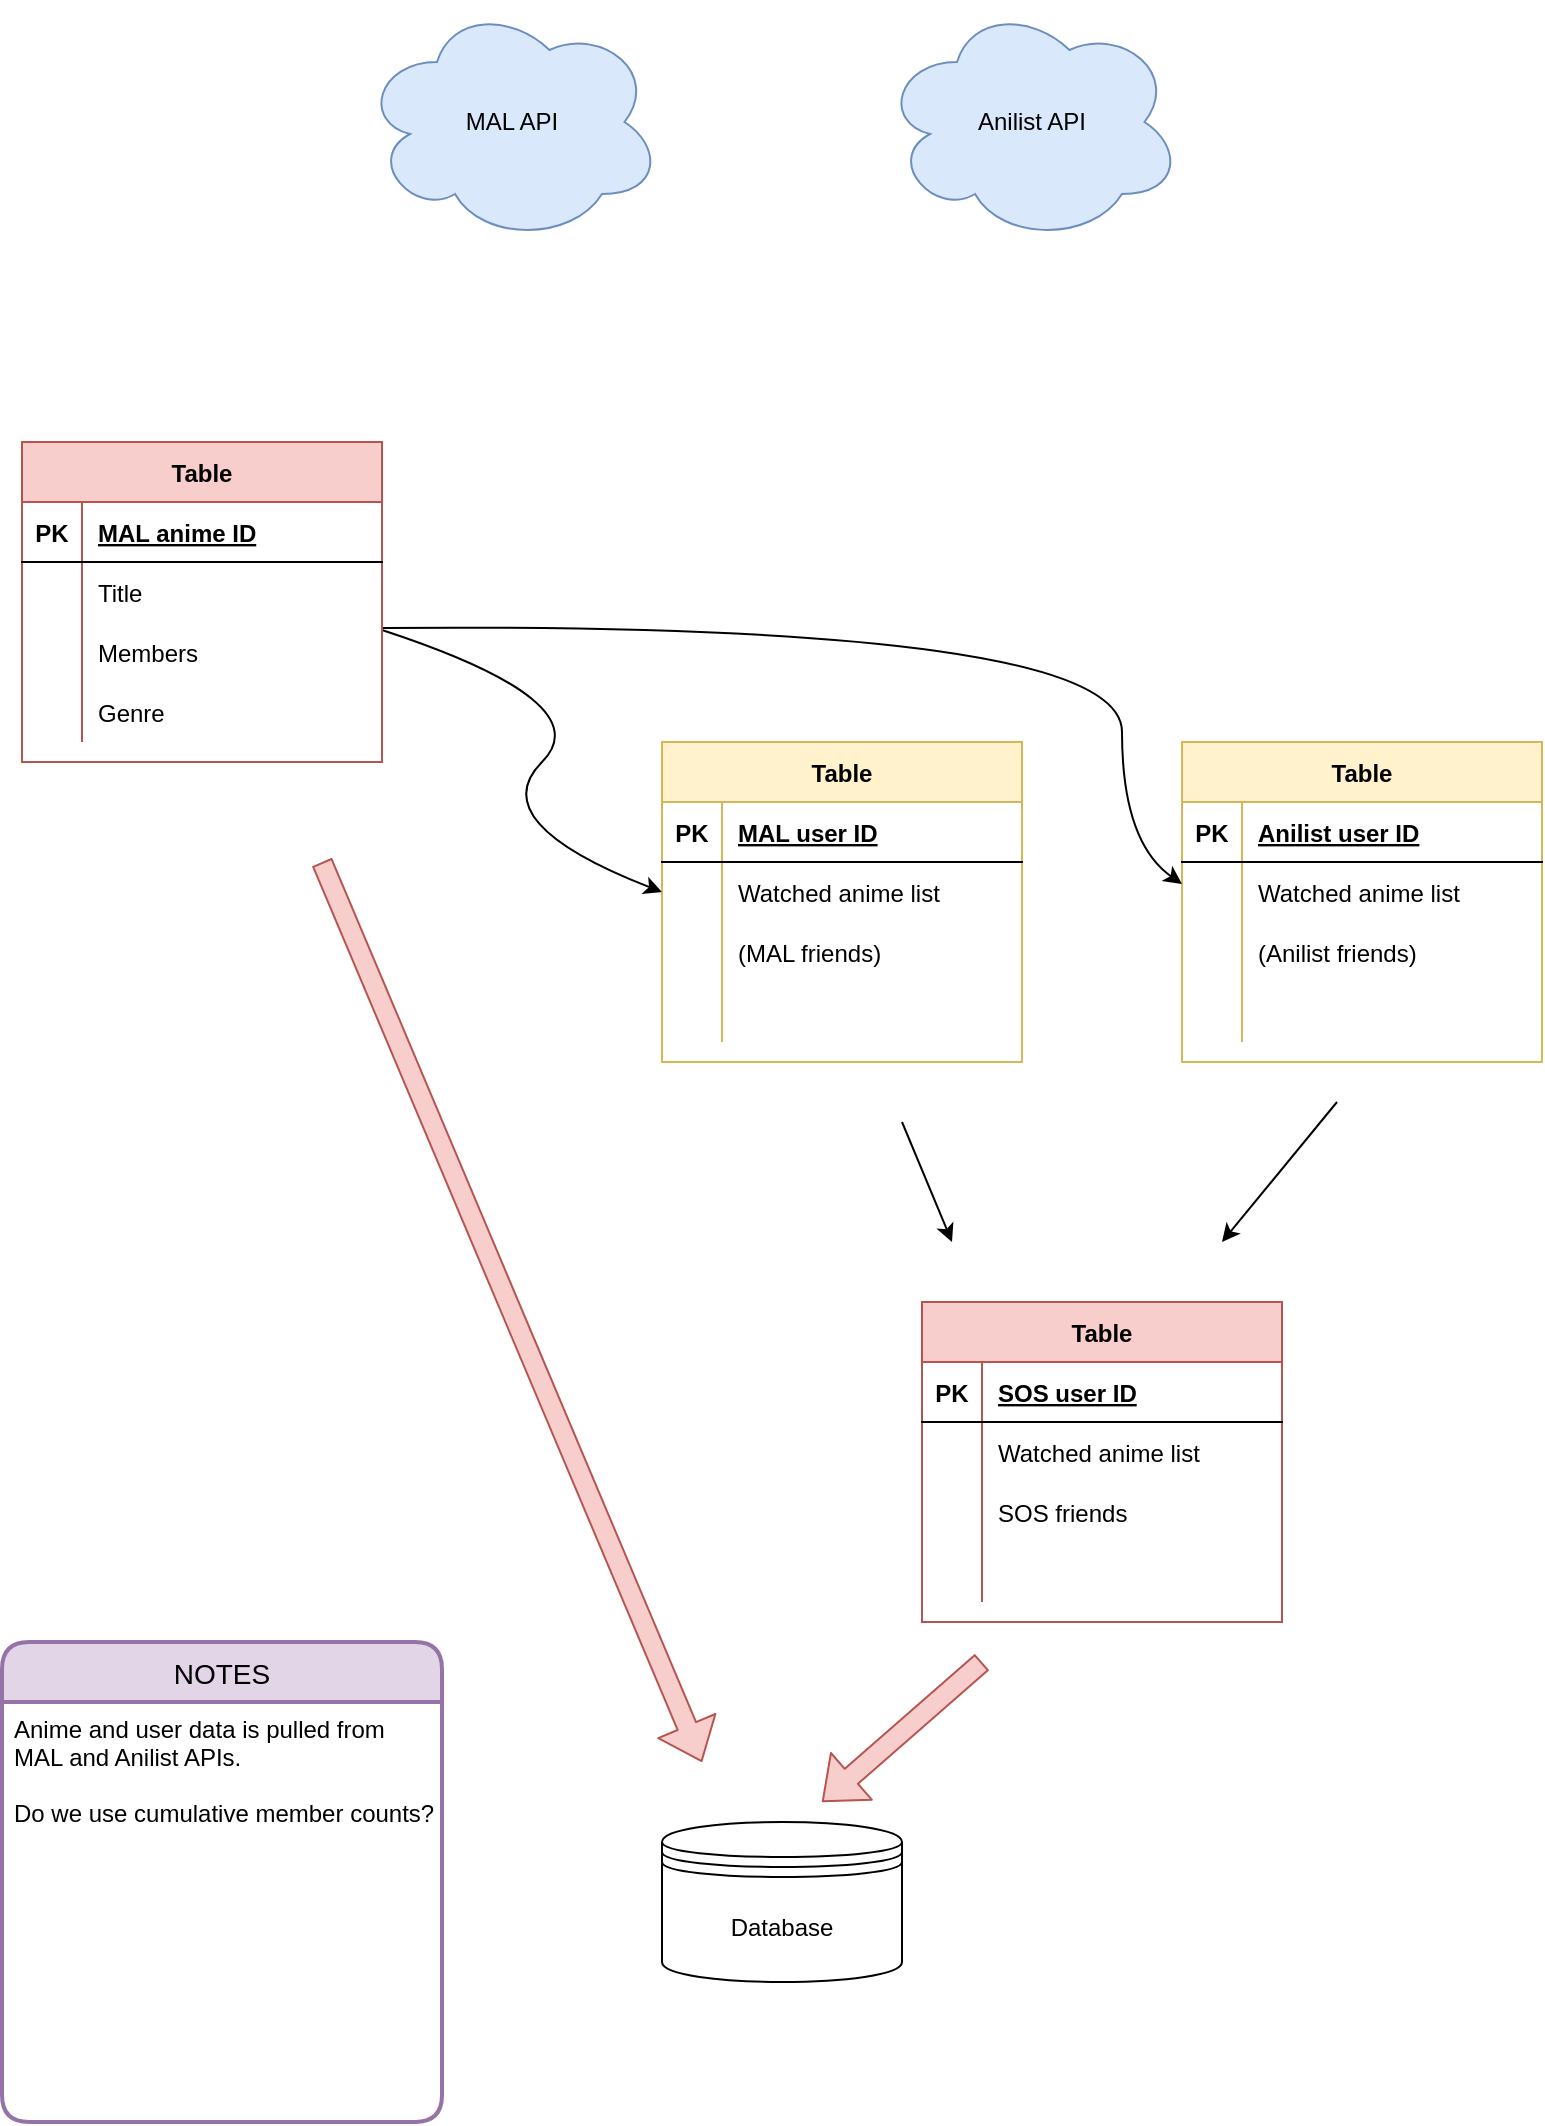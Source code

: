 <mxfile version="13.7.8" type="github">
  <diagram id="4PVjUjLe_mA3GavB9rSC" name="Page-1">
    <mxGraphModel dx="1422" dy="766" grid="1" gridSize="10" guides="1" tooltips="1" connect="1" arrows="1" fold="1" page="1" pageScale="1" pageWidth="850" pageHeight="1100" math="0" shadow="0">
      <root>
        <mxCell id="0" />
        <mxCell id="1" parent="0" />
        <mxCell id="U4mUp0Or5NnO_GNzlO5a-1" value="Database" style="shape=datastore;whiteSpace=wrap;html=1;" vertex="1" parent="1">
          <mxGeometry x="350" y="940" width="120" height="80" as="geometry" />
        </mxCell>
        <mxCell id="U4mUp0Or5NnO_GNzlO5a-54" value="MAL API" style="ellipse;shape=cloud;whiteSpace=wrap;html=1;fillColor=#dae8fc;strokeColor=#6c8ebf;" vertex="1" parent="1">
          <mxGeometry x="200" y="30" width="150" height="120" as="geometry" />
        </mxCell>
        <mxCell id="U4mUp0Or5NnO_GNzlO5a-55" value="Anilist API" style="ellipse;shape=cloud;whiteSpace=wrap;html=1;fillColor=#dae8fc;strokeColor=#6c8ebf;" vertex="1" parent="1">
          <mxGeometry x="460" y="30" width="150" height="120" as="geometry" />
        </mxCell>
        <mxCell id="U4mUp0Or5NnO_GNzlO5a-56" value="" style="endArrow=classic;html=1;" edge="1" parent="1">
          <mxGeometry width="50" height="50" relative="1" as="geometry">
            <mxPoint x="470" y="590" as="sourcePoint" />
            <mxPoint x="495" y="650" as="targetPoint" />
          </mxGeometry>
        </mxCell>
        <mxCell id="U4mUp0Or5NnO_GNzlO5a-58" value="" style="endArrow=classic;html=1;" edge="1" parent="1">
          <mxGeometry width="50" height="50" relative="1" as="geometry">
            <mxPoint x="687.5" y="580" as="sourcePoint" />
            <mxPoint x="630" y="650" as="targetPoint" />
          </mxGeometry>
        </mxCell>
        <mxCell id="U4mUp0Or5NnO_GNzlO5a-15" value="Table" style="shape=table;startSize=30;container=1;collapsible=1;childLayout=tableLayout;fixedRows=1;rowLines=0;fontStyle=1;align=center;resizeLast=1;fillColor=#fff2cc;strokeColor=#d6b656;" vertex="1" parent="1">
          <mxGeometry x="350" y="400" width="180" height="160" as="geometry" />
        </mxCell>
        <mxCell id="U4mUp0Or5NnO_GNzlO5a-16" value="" style="shape=partialRectangle;collapsible=0;dropTarget=0;pointerEvents=0;fillColor=none;top=0;left=0;bottom=1;right=0;points=[[0,0.5],[1,0.5]];portConstraint=eastwest;" vertex="1" parent="U4mUp0Or5NnO_GNzlO5a-15">
          <mxGeometry y="30" width="180" height="30" as="geometry" />
        </mxCell>
        <mxCell id="U4mUp0Or5NnO_GNzlO5a-17" value="PK" style="shape=partialRectangle;connectable=0;fillColor=none;top=0;left=0;bottom=0;right=0;fontStyle=1;overflow=hidden;" vertex="1" parent="U4mUp0Or5NnO_GNzlO5a-16">
          <mxGeometry width="30" height="30" as="geometry" />
        </mxCell>
        <mxCell id="U4mUp0Or5NnO_GNzlO5a-18" value="MAL user ID" style="shape=partialRectangle;connectable=0;fillColor=none;top=0;left=0;bottom=0;right=0;align=left;spacingLeft=6;fontStyle=5;overflow=hidden;" vertex="1" parent="U4mUp0Or5NnO_GNzlO5a-16">
          <mxGeometry x="30" width="150" height="30" as="geometry" />
        </mxCell>
        <mxCell id="U4mUp0Or5NnO_GNzlO5a-19" value="" style="shape=partialRectangle;collapsible=0;dropTarget=0;pointerEvents=0;fillColor=none;top=0;left=0;bottom=0;right=0;points=[[0,0.5],[1,0.5]];portConstraint=eastwest;" vertex="1" parent="U4mUp0Or5NnO_GNzlO5a-15">
          <mxGeometry y="60" width="180" height="30" as="geometry" />
        </mxCell>
        <mxCell id="U4mUp0Or5NnO_GNzlO5a-20" value="" style="shape=partialRectangle;connectable=0;fillColor=none;top=0;left=0;bottom=0;right=0;editable=1;overflow=hidden;" vertex="1" parent="U4mUp0Or5NnO_GNzlO5a-19">
          <mxGeometry width="30" height="30" as="geometry" />
        </mxCell>
        <mxCell id="U4mUp0Or5NnO_GNzlO5a-21" value="Watched anime list" style="shape=partialRectangle;connectable=0;fillColor=none;top=0;left=0;bottom=0;right=0;align=left;spacingLeft=6;overflow=hidden;" vertex="1" parent="U4mUp0Or5NnO_GNzlO5a-19">
          <mxGeometry x="30" width="150" height="30" as="geometry" />
        </mxCell>
        <mxCell id="U4mUp0Or5NnO_GNzlO5a-22" value="" style="shape=partialRectangle;collapsible=0;dropTarget=0;pointerEvents=0;fillColor=none;top=0;left=0;bottom=0;right=0;points=[[0,0.5],[1,0.5]];portConstraint=eastwest;" vertex="1" parent="U4mUp0Or5NnO_GNzlO5a-15">
          <mxGeometry y="90" width="180" height="30" as="geometry" />
        </mxCell>
        <mxCell id="U4mUp0Or5NnO_GNzlO5a-23" value="" style="shape=partialRectangle;connectable=0;fillColor=none;top=0;left=0;bottom=0;right=0;editable=1;overflow=hidden;" vertex="1" parent="U4mUp0Or5NnO_GNzlO5a-22">
          <mxGeometry width="30" height="30" as="geometry" />
        </mxCell>
        <mxCell id="U4mUp0Or5NnO_GNzlO5a-24" value="(MAL friends)" style="shape=partialRectangle;connectable=0;fillColor=none;top=0;left=0;bottom=0;right=0;align=left;spacingLeft=6;overflow=hidden;" vertex="1" parent="U4mUp0Or5NnO_GNzlO5a-22">
          <mxGeometry x="30" width="150" height="30" as="geometry" />
        </mxCell>
        <mxCell id="U4mUp0Or5NnO_GNzlO5a-25" value="" style="shape=partialRectangle;collapsible=0;dropTarget=0;pointerEvents=0;fillColor=none;top=0;left=0;bottom=0;right=0;points=[[0,0.5],[1,0.5]];portConstraint=eastwest;" vertex="1" parent="U4mUp0Or5NnO_GNzlO5a-15">
          <mxGeometry y="120" width="180" height="30" as="geometry" />
        </mxCell>
        <mxCell id="U4mUp0Or5NnO_GNzlO5a-26" value="" style="shape=partialRectangle;connectable=0;fillColor=none;top=0;left=0;bottom=0;right=0;editable=1;overflow=hidden;" vertex="1" parent="U4mUp0Or5NnO_GNzlO5a-25">
          <mxGeometry width="30" height="30" as="geometry" />
        </mxCell>
        <mxCell id="U4mUp0Or5NnO_GNzlO5a-27" value="" style="shape=partialRectangle;connectable=0;fillColor=none;top=0;left=0;bottom=0;right=0;align=left;spacingLeft=6;overflow=hidden;" vertex="1" parent="U4mUp0Or5NnO_GNzlO5a-25">
          <mxGeometry x="30" width="150" height="30" as="geometry" />
        </mxCell>
        <mxCell id="U4mUp0Or5NnO_GNzlO5a-28" value="Table" style="shape=table;startSize=30;container=1;collapsible=1;childLayout=tableLayout;fixedRows=1;rowLines=0;fontStyle=1;align=center;resizeLast=1;fillColor=#fff2cc;strokeColor=#d6b656;" vertex="1" parent="1">
          <mxGeometry x="610" y="400" width="180" height="160" as="geometry" />
        </mxCell>
        <mxCell id="U4mUp0Or5NnO_GNzlO5a-29" value="" style="shape=partialRectangle;collapsible=0;dropTarget=0;pointerEvents=0;fillColor=none;top=0;left=0;bottom=1;right=0;points=[[0,0.5],[1,0.5]];portConstraint=eastwest;" vertex="1" parent="U4mUp0Or5NnO_GNzlO5a-28">
          <mxGeometry y="30" width="180" height="30" as="geometry" />
        </mxCell>
        <mxCell id="U4mUp0Or5NnO_GNzlO5a-30" value="PK" style="shape=partialRectangle;connectable=0;fillColor=none;top=0;left=0;bottom=0;right=0;fontStyle=1;overflow=hidden;" vertex="1" parent="U4mUp0Or5NnO_GNzlO5a-29">
          <mxGeometry width="30" height="30" as="geometry" />
        </mxCell>
        <mxCell id="U4mUp0Or5NnO_GNzlO5a-31" value="Anilist user ID" style="shape=partialRectangle;connectable=0;fillColor=none;top=0;left=0;bottom=0;right=0;align=left;spacingLeft=6;fontStyle=5;overflow=hidden;" vertex="1" parent="U4mUp0Or5NnO_GNzlO5a-29">
          <mxGeometry x="30" width="150" height="30" as="geometry" />
        </mxCell>
        <mxCell id="U4mUp0Or5NnO_GNzlO5a-32" value="" style="shape=partialRectangle;collapsible=0;dropTarget=0;pointerEvents=0;fillColor=none;top=0;left=0;bottom=0;right=0;points=[[0,0.5],[1,0.5]];portConstraint=eastwest;" vertex="1" parent="U4mUp0Or5NnO_GNzlO5a-28">
          <mxGeometry y="60" width="180" height="30" as="geometry" />
        </mxCell>
        <mxCell id="U4mUp0Or5NnO_GNzlO5a-33" value="" style="shape=partialRectangle;connectable=0;fillColor=none;top=0;left=0;bottom=0;right=0;editable=1;overflow=hidden;" vertex="1" parent="U4mUp0Or5NnO_GNzlO5a-32">
          <mxGeometry width="30" height="30" as="geometry" />
        </mxCell>
        <mxCell id="U4mUp0Or5NnO_GNzlO5a-34" value="Watched anime list" style="shape=partialRectangle;connectable=0;fillColor=none;top=0;left=0;bottom=0;right=0;align=left;spacingLeft=6;overflow=hidden;" vertex="1" parent="U4mUp0Or5NnO_GNzlO5a-32">
          <mxGeometry x="30" width="150" height="30" as="geometry" />
        </mxCell>
        <mxCell id="U4mUp0Or5NnO_GNzlO5a-35" value="" style="shape=partialRectangle;collapsible=0;dropTarget=0;pointerEvents=0;fillColor=none;top=0;left=0;bottom=0;right=0;points=[[0,0.5],[1,0.5]];portConstraint=eastwest;" vertex="1" parent="U4mUp0Or5NnO_GNzlO5a-28">
          <mxGeometry y="90" width="180" height="30" as="geometry" />
        </mxCell>
        <mxCell id="U4mUp0Or5NnO_GNzlO5a-36" value="" style="shape=partialRectangle;connectable=0;fillColor=none;top=0;left=0;bottom=0;right=0;editable=1;overflow=hidden;" vertex="1" parent="U4mUp0Or5NnO_GNzlO5a-35">
          <mxGeometry width="30" height="30" as="geometry" />
        </mxCell>
        <mxCell id="U4mUp0Or5NnO_GNzlO5a-37" value="(Anilist friends)" style="shape=partialRectangle;connectable=0;fillColor=none;top=0;left=0;bottom=0;right=0;align=left;spacingLeft=6;overflow=hidden;" vertex="1" parent="U4mUp0Or5NnO_GNzlO5a-35">
          <mxGeometry x="30" width="150" height="30" as="geometry" />
        </mxCell>
        <mxCell id="U4mUp0Or5NnO_GNzlO5a-38" value="" style="shape=partialRectangle;collapsible=0;dropTarget=0;pointerEvents=0;fillColor=none;top=0;left=0;bottom=0;right=0;points=[[0,0.5],[1,0.5]];portConstraint=eastwest;" vertex="1" parent="U4mUp0Or5NnO_GNzlO5a-28">
          <mxGeometry y="120" width="180" height="30" as="geometry" />
        </mxCell>
        <mxCell id="U4mUp0Or5NnO_GNzlO5a-39" value="" style="shape=partialRectangle;connectable=0;fillColor=none;top=0;left=0;bottom=0;right=0;editable=1;overflow=hidden;" vertex="1" parent="U4mUp0Or5NnO_GNzlO5a-38">
          <mxGeometry width="30" height="30" as="geometry" />
        </mxCell>
        <mxCell id="U4mUp0Or5NnO_GNzlO5a-40" value="" style="shape=partialRectangle;connectable=0;fillColor=none;top=0;left=0;bottom=0;right=0;align=left;spacingLeft=6;overflow=hidden;" vertex="1" parent="U4mUp0Or5NnO_GNzlO5a-38">
          <mxGeometry x="30" width="150" height="30" as="geometry" />
        </mxCell>
        <mxCell id="U4mUp0Or5NnO_GNzlO5a-41" value="Table" style="shape=table;startSize=30;container=1;collapsible=1;childLayout=tableLayout;fixedRows=1;rowLines=0;fontStyle=1;align=center;resizeLast=1;fillColor=#f8cecc;strokeColor=#b85450;" vertex="1" parent="1">
          <mxGeometry x="480" y="680" width="180" height="160" as="geometry" />
        </mxCell>
        <mxCell id="U4mUp0Or5NnO_GNzlO5a-42" value="" style="shape=partialRectangle;collapsible=0;dropTarget=0;pointerEvents=0;fillColor=none;top=0;left=0;bottom=1;right=0;points=[[0,0.5],[1,0.5]];portConstraint=eastwest;" vertex="1" parent="U4mUp0Or5NnO_GNzlO5a-41">
          <mxGeometry y="30" width="180" height="30" as="geometry" />
        </mxCell>
        <mxCell id="U4mUp0Or5NnO_GNzlO5a-43" value="PK" style="shape=partialRectangle;connectable=0;fillColor=none;top=0;left=0;bottom=0;right=0;fontStyle=1;overflow=hidden;" vertex="1" parent="U4mUp0Or5NnO_GNzlO5a-42">
          <mxGeometry width="30" height="30" as="geometry" />
        </mxCell>
        <mxCell id="U4mUp0Or5NnO_GNzlO5a-44" value="SOS user ID" style="shape=partialRectangle;connectable=0;fillColor=none;top=0;left=0;bottom=0;right=0;align=left;spacingLeft=6;fontStyle=5;overflow=hidden;" vertex="1" parent="U4mUp0Or5NnO_GNzlO5a-42">
          <mxGeometry x="30" width="150" height="30" as="geometry" />
        </mxCell>
        <mxCell id="U4mUp0Or5NnO_GNzlO5a-45" value="" style="shape=partialRectangle;collapsible=0;dropTarget=0;pointerEvents=0;fillColor=none;top=0;left=0;bottom=0;right=0;points=[[0,0.5],[1,0.5]];portConstraint=eastwest;" vertex="1" parent="U4mUp0Or5NnO_GNzlO5a-41">
          <mxGeometry y="60" width="180" height="30" as="geometry" />
        </mxCell>
        <mxCell id="U4mUp0Or5NnO_GNzlO5a-46" value="" style="shape=partialRectangle;connectable=0;fillColor=none;top=0;left=0;bottom=0;right=0;editable=1;overflow=hidden;" vertex="1" parent="U4mUp0Or5NnO_GNzlO5a-45">
          <mxGeometry width="30" height="30" as="geometry" />
        </mxCell>
        <mxCell id="U4mUp0Or5NnO_GNzlO5a-47" value="Watched anime list" style="shape=partialRectangle;connectable=0;fillColor=none;top=0;left=0;bottom=0;right=0;align=left;spacingLeft=6;overflow=hidden;" vertex="1" parent="U4mUp0Or5NnO_GNzlO5a-45">
          <mxGeometry x="30" width="150" height="30" as="geometry" />
        </mxCell>
        <mxCell id="U4mUp0Or5NnO_GNzlO5a-48" value="" style="shape=partialRectangle;collapsible=0;dropTarget=0;pointerEvents=0;fillColor=none;top=0;left=0;bottom=0;right=0;points=[[0,0.5],[1,0.5]];portConstraint=eastwest;" vertex="1" parent="U4mUp0Or5NnO_GNzlO5a-41">
          <mxGeometry y="90" width="180" height="30" as="geometry" />
        </mxCell>
        <mxCell id="U4mUp0Or5NnO_GNzlO5a-49" value="" style="shape=partialRectangle;connectable=0;fillColor=none;top=0;left=0;bottom=0;right=0;editable=1;overflow=hidden;" vertex="1" parent="U4mUp0Or5NnO_GNzlO5a-48">
          <mxGeometry width="30" height="30" as="geometry" />
        </mxCell>
        <mxCell id="U4mUp0Or5NnO_GNzlO5a-50" value="SOS friends" style="shape=partialRectangle;connectable=0;fillColor=none;top=0;left=0;bottom=0;right=0;align=left;spacingLeft=6;overflow=hidden;" vertex="1" parent="U4mUp0Or5NnO_GNzlO5a-48">
          <mxGeometry x="30" width="150" height="30" as="geometry" />
        </mxCell>
        <mxCell id="U4mUp0Or5NnO_GNzlO5a-51" value="" style="shape=partialRectangle;collapsible=0;dropTarget=0;pointerEvents=0;fillColor=none;top=0;left=0;bottom=0;right=0;points=[[0,0.5],[1,0.5]];portConstraint=eastwest;" vertex="1" parent="U4mUp0Or5NnO_GNzlO5a-41">
          <mxGeometry y="120" width="180" height="30" as="geometry" />
        </mxCell>
        <mxCell id="U4mUp0Or5NnO_GNzlO5a-52" value="" style="shape=partialRectangle;connectable=0;fillColor=none;top=0;left=0;bottom=0;right=0;editable=1;overflow=hidden;" vertex="1" parent="U4mUp0Or5NnO_GNzlO5a-51">
          <mxGeometry width="30" height="30" as="geometry" />
        </mxCell>
        <mxCell id="U4mUp0Or5NnO_GNzlO5a-53" value="" style="shape=partialRectangle;connectable=0;fillColor=none;top=0;left=0;bottom=0;right=0;align=left;spacingLeft=6;overflow=hidden;" vertex="1" parent="U4mUp0Or5NnO_GNzlO5a-51">
          <mxGeometry x="30" width="150" height="30" as="geometry" />
        </mxCell>
        <mxCell id="U4mUp0Or5NnO_GNzlO5a-60" value="" style="curved=1;endArrow=classic;html=1;exitX=1;exitY=0.133;exitDx=0;exitDy=0;exitPerimeter=0;entryX=0;entryY=0.5;entryDx=0;entryDy=0;" edge="1" parent="1" source="U4mUp0Or5NnO_GNzlO5a-9" target="U4mUp0Or5NnO_GNzlO5a-19">
          <mxGeometry width="50" height="50" relative="1" as="geometry">
            <mxPoint x="260" y="520" as="sourcePoint" />
            <mxPoint x="340" y="470" as="targetPoint" />
            <Array as="points">
              <mxPoint x="320" y="380" />
              <mxPoint x="260" y="440" />
            </Array>
          </mxGeometry>
        </mxCell>
        <mxCell id="U4mUp0Or5NnO_GNzlO5a-61" value="" style="curved=1;endArrow=classic;html=1;exitX=1;exitY=0.1;exitDx=0;exitDy=0;exitPerimeter=0;entryX=0;entryY=0.5;entryDx=0;entryDy=0;" edge="1" parent="1" source="U4mUp0Or5NnO_GNzlO5a-9">
          <mxGeometry width="50" height="50" relative="1" as="geometry">
            <mxPoint x="500" y="310" as="sourcePoint" />
            <mxPoint x="610" y="471.01" as="targetPoint" />
            <Array as="points">
              <mxPoint x="580" y="340" />
              <mxPoint x="580" y="450" />
            </Array>
          </mxGeometry>
        </mxCell>
        <mxCell id="U4mUp0Or5NnO_GNzlO5a-62" value="" style="shape=flexArrow;endArrow=classic;html=1;fillColor=#f8cecc;strokeColor=#b85450;" edge="1" parent="1">
          <mxGeometry width="50" height="50" relative="1" as="geometry">
            <mxPoint x="510" y="860" as="sourcePoint" />
            <mxPoint x="430" y="930" as="targetPoint" />
          </mxGeometry>
        </mxCell>
        <mxCell id="U4mUp0Or5NnO_GNzlO5a-64" value="NOTES" style="swimlane;childLayout=stackLayout;horizontal=1;startSize=30;horizontalStack=0;rounded=1;fontSize=14;fontStyle=0;strokeWidth=2;resizeParent=0;resizeLast=1;shadow=0;dashed=0;align=center;fillColor=#e1d5e7;strokeColor=#9673a6;" vertex="1" parent="1">
          <mxGeometry x="20" y="850" width="220" height="240" as="geometry" />
        </mxCell>
        <mxCell id="U4mUp0Or5NnO_GNzlO5a-65" value="Anime and user data is pulled from&#xa;MAL and Anilist APIs.&#xa;&#xa;Do we use cumulative member counts?&#xa;" style="align=left;strokeColor=none;fillColor=none;spacingLeft=4;fontSize=12;verticalAlign=top;resizable=0;rotatable=0;part=1;" vertex="1" parent="U4mUp0Or5NnO_GNzlO5a-64">
          <mxGeometry y="30" width="220" height="210" as="geometry" />
        </mxCell>
        <mxCell id="U4mUp0Or5NnO_GNzlO5a-2" value="Table" style="shape=table;startSize=30;container=1;collapsible=1;childLayout=tableLayout;fixedRows=1;rowLines=0;fontStyle=1;align=center;resizeLast=1;fillColor=#f8cecc;strokeColor=#b85450;" vertex="1" parent="1">
          <mxGeometry x="30" y="250" width="180" height="160" as="geometry" />
        </mxCell>
        <mxCell id="U4mUp0Or5NnO_GNzlO5a-3" value="" style="shape=partialRectangle;collapsible=0;dropTarget=0;pointerEvents=0;fillColor=none;top=0;left=0;bottom=1;right=0;points=[[0,0.5],[1,0.5]];portConstraint=eastwest;" vertex="1" parent="U4mUp0Or5NnO_GNzlO5a-2">
          <mxGeometry y="30" width="180" height="30" as="geometry" />
        </mxCell>
        <mxCell id="U4mUp0Or5NnO_GNzlO5a-4" value="PK" style="shape=partialRectangle;connectable=0;fillColor=none;top=0;left=0;bottom=0;right=0;fontStyle=1;overflow=hidden;" vertex="1" parent="U4mUp0Or5NnO_GNzlO5a-3">
          <mxGeometry width="30" height="30" as="geometry" />
        </mxCell>
        <mxCell id="U4mUp0Or5NnO_GNzlO5a-5" value="MAL anime ID" style="shape=partialRectangle;connectable=0;fillColor=none;top=0;left=0;bottom=0;right=0;align=left;spacingLeft=6;fontStyle=5;overflow=hidden;" vertex="1" parent="U4mUp0Or5NnO_GNzlO5a-3">
          <mxGeometry x="30" width="150" height="30" as="geometry" />
        </mxCell>
        <mxCell id="U4mUp0Or5NnO_GNzlO5a-6" value="" style="shape=partialRectangle;collapsible=0;dropTarget=0;pointerEvents=0;fillColor=none;top=0;left=0;bottom=0;right=0;points=[[0,0.5],[1,0.5]];portConstraint=eastwest;" vertex="1" parent="U4mUp0Or5NnO_GNzlO5a-2">
          <mxGeometry y="60" width="180" height="30" as="geometry" />
        </mxCell>
        <mxCell id="U4mUp0Or5NnO_GNzlO5a-7" value="" style="shape=partialRectangle;connectable=0;fillColor=none;top=0;left=0;bottom=0;right=0;editable=1;overflow=hidden;" vertex="1" parent="U4mUp0Or5NnO_GNzlO5a-6">
          <mxGeometry width="30" height="30" as="geometry" />
        </mxCell>
        <mxCell id="U4mUp0Or5NnO_GNzlO5a-8" value="Title" style="shape=partialRectangle;connectable=0;fillColor=none;top=0;left=0;bottom=0;right=0;align=left;spacingLeft=6;overflow=hidden;" vertex="1" parent="U4mUp0Or5NnO_GNzlO5a-6">
          <mxGeometry x="30" width="150" height="30" as="geometry" />
        </mxCell>
        <mxCell id="U4mUp0Or5NnO_GNzlO5a-9" value="" style="shape=partialRectangle;collapsible=0;dropTarget=0;pointerEvents=0;fillColor=none;top=0;left=0;bottom=0;right=0;points=[[0,0.5],[1,0.5]];portConstraint=eastwest;" vertex="1" parent="U4mUp0Or5NnO_GNzlO5a-2">
          <mxGeometry y="90" width="180" height="30" as="geometry" />
        </mxCell>
        <mxCell id="U4mUp0Or5NnO_GNzlO5a-10" value="" style="shape=partialRectangle;connectable=0;fillColor=none;top=0;left=0;bottom=0;right=0;editable=1;overflow=hidden;" vertex="1" parent="U4mUp0Or5NnO_GNzlO5a-9">
          <mxGeometry width="30" height="30" as="geometry" />
        </mxCell>
        <mxCell id="U4mUp0Or5NnO_GNzlO5a-11" value="Members" style="shape=partialRectangle;connectable=0;fillColor=none;top=0;left=0;bottom=0;right=0;align=left;spacingLeft=6;overflow=hidden;" vertex="1" parent="U4mUp0Or5NnO_GNzlO5a-9">
          <mxGeometry x="30" width="150" height="30" as="geometry" />
        </mxCell>
        <mxCell id="U4mUp0Or5NnO_GNzlO5a-12" value="" style="shape=partialRectangle;collapsible=0;dropTarget=0;pointerEvents=0;fillColor=none;top=0;left=0;bottom=0;right=0;points=[[0,0.5],[1,0.5]];portConstraint=eastwest;" vertex="1" parent="U4mUp0Or5NnO_GNzlO5a-2">
          <mxGeometry y="120" width="180" height="30" as="geometry" />
        </mxCell>
        <mxCell id="U4mUp0Or5NnO_GNzlO5a-13" value="" style="shape=partialRectangle;connectable=0;fillColor=none;top=0;left=0;bottom=0;right=0;editable=1;overflow=hidden;" vertex="1" parent="U4mUp0Or5NnO_GNzlO5a-12">
          <mxGeometry width="30" height="30" as="geometry" />
        </mxCell>
        <mxCell id="U4mUp0Or5NnO_GNzlO5a-14" value="Genre" style="shape=partialRectangle;connectable=0;fillColor=none;top=0;left=0;bottom=0;right=0;align=left;spacingLeft=6;overflow=hidden;" vertex="1" parent="U4mUp0Or5NnO_GNzlO5a-12">
          <mxGeometry x="30" width="150" height="30" as="geometry" />
        </mxCell>
        <mxCell id="U4mUp0Or5NnO_GNzlO5a-66" value="" style="shape=flexArrow;endArrow=classic;html=1;fillColor=#f8cecc;strokeColor=#b85450;" edge="1" parent="1">
          <mxGeometry width="50" height="50" relative="1" as="geometry">
            <mxPoint x="180" y="460" as="sourcePoint" />
            <mxPoint x="370" y="910" as="targetPoint" />
          </mxGeometry>
        </mxCell>
      </root>
    </mxGraphModel>
  </diagram>
</mxfile>
